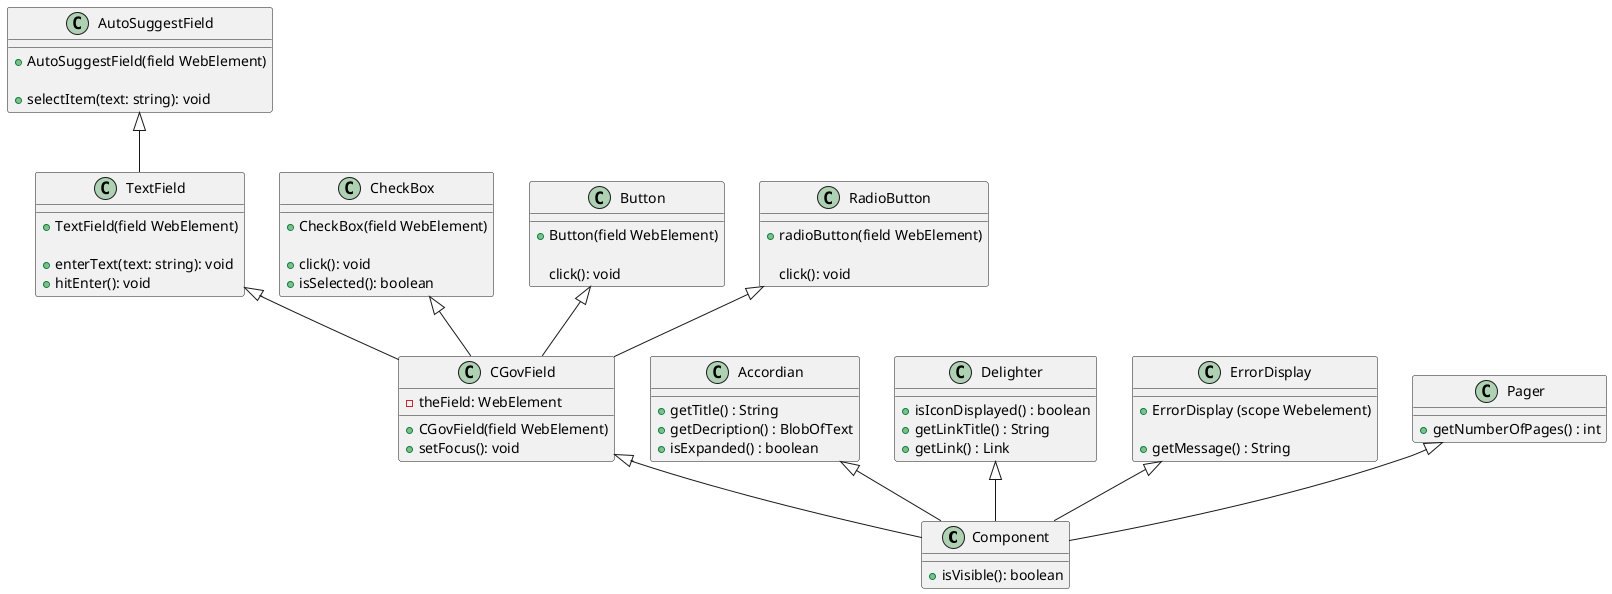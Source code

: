 @startuml

class Component{
    +isVisible(): boolean
}

class CGovField {

    -theField: WebElement

    +CGovField(field WebElement)
    +setFocus(): void
}
CGovField <|-- Component

class TextField {
    +TextField(field WebElement)

    +enterText(text: string): void
    +hitEnter(): void
}
TextField <|-- CGovField

class CheckBox {
    +CheckBox(field WebElement)

    +click(): void
    +isSelected(): boolean
}
CheckBox <|-- CGovField

class Button {
    +Button(field WebElement)

    click(): void
}
Button <|-- CGovField

class RadioButton {
    +radioButton(field WebElement)

    click(): void
}
RadioButton <|-- CGovField

class AutoSuggestField {
    +AutoSuggestField(field WebElement)

    +selectItem(text: string): void
}
AutoSuggestField <|-- TextField

class Accordian {
    +getTitle() : String
    +getDecription() : BlobOfText
    +isExpanded() : boolean
}
Accordian <|-- Component

class Delighter {
+isIconDisplayed() : boolean
+getLinkTitle() : String
+getLink() : Link

}
Delighter <|-- Component

class ErrorDisplay{
+ErrorDisplay (scope Webelement)

+getMessage() : String
}
ErrorDisplay <|-- Component

class Pager{

+getNumberOfPages() : int

}
Pager <|-- Component

@enduml

